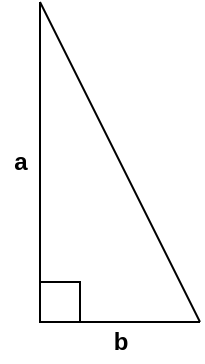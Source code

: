 <mxfile version="10.6.2" type="device"><diagram id="9FEyxR20dKmhlB3mJXzs" name="Page-1"><mxGraphModel dx="885" dy="528" grid="1" gridSize="10" guides="1" tooltips="1" connect="1" arrows="1" fold="1" page="1" pageScale="1" pageWidth="850" pageHeight="1100" math="0" shadow="0"><root><mxCell id="0"/><mxCell id="1" parent="0"/><mxCell id="_wwB9516lWkVy2m-yxjy-3" value="&lt;b&gt;a&lt;/b&gt;" style="text;html=1;resizable=0;autosize=1;align=center;verticalAlign=middle;points=[];fillColor=none;strokeColor=none;rounded=0;" vertex="1" parent="1"><mxGeometry x="200" y="120" width="20" height="20" as="geometry"/></mxCell><mxCell id="_wwB9516lWkVy2m-yxjy-5" value="&lt;b&gt;b&lt;/b&gt;" style="text;html=1;resizable=0;autosize=1;align=center;verticalAlign=middle;points=[];fillColor=none;strokeColor=none;rounded=0;" vertex="1" parent="1"><mxGeometry x="250" y="210" width="20" height="20" as="geometry"/></mxCell><mxCell id="_wwB9516lWkVy2m-yxjy-9" value="" style="endArrow=none;html=1;" edge="1" parent="1"><mxGeometry width="50" height="50" relative="1" as="geometry"><mxPoint x="220" y="210" as="sourcePoint"/><mxPoint x="220" y="50" as="targetPoint"/></mxGeometry></mxCell><mxCell id="_wwB9516lWkVy2m-yxjy-10" value="" style="endArrow=none;html=1;" edge="1" parent="1"><mxGeometry width="50" height="50" relative="1" as="geometry"><mxPoint x="220" y="210" as="sourcePoint"/><mxPoint x="300" y="210" as="targetPoint"/></mxGeometry></mxCell><mxCell id="_wwB9516lWkVy2m-yxjy-11" value="" style="endArrow=none;html=1;" edge="1" parent="1"><mxGeometry width="50" height="50" relative="1" as="geometry"><mxPoint x="300" y="210" as="sourcePoint"/><mxPoint x="220" y="50" as="targetPoint"/></mxGeometry></mxCell><mxCell id="_wwB9516lWkVy2m-yxjy-12" value="" style="whiteSpace=wrap;html=1;aspect=fixed;" vertex="1" parent="1"><mxGeometry x="220" y="190" width="20" height="20" as="geometry"/></mxCell></root></mxGraphModel></diagram></mxfile>